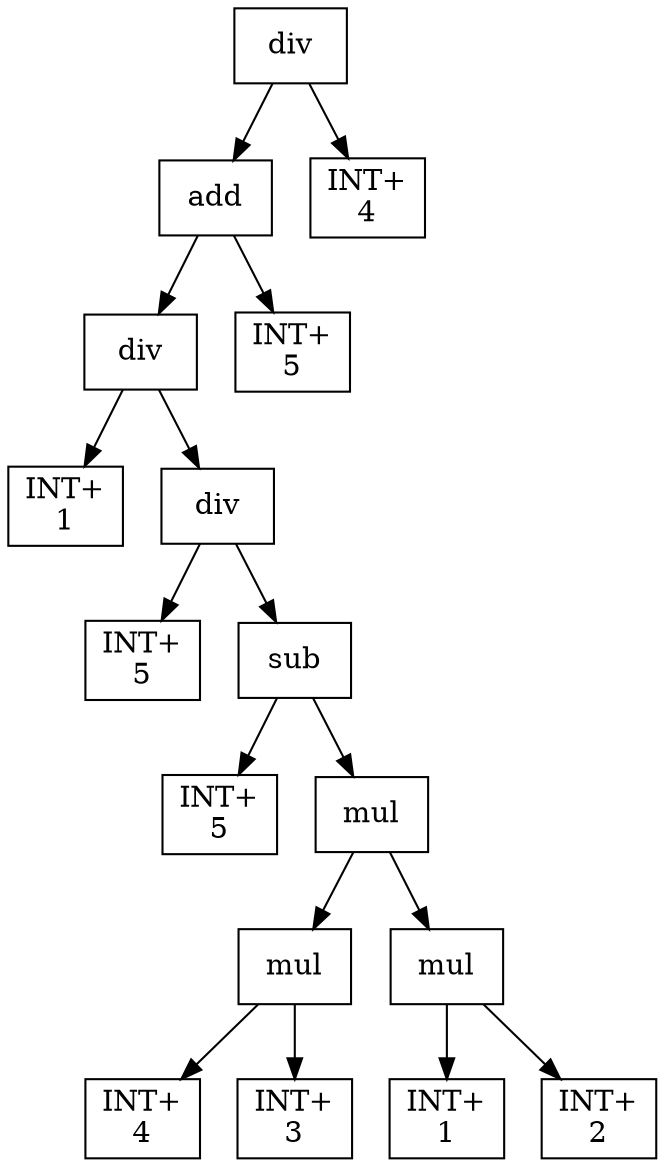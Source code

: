 digraph expr {
  node [shape=box];
  n1 [label="div"];
  n2 [label="add"];
  n3 [label="div"];
  n4 [label="INT+\n1"];
  n5 [label="div"];
  n6 [label="INT+\n5"];
  n7 [label="sub"];
  n8 [label="INT+\n5"];
  n9 [label="mul"];
  n10 [label="mul"];
  n11 [label="INT+\n4"];
  n12 [label="INT+\n3"];
  n10 -> n11;
  n10 -> n12;
  n13 [label="mul"];
  n14 [label="INT+\n1"];
  n15 [label="INT+\n2"];
  n13 -> n14;
  n13 -> n15;
  n9 -> n10;
  n9 -> n13;
  n7 -> n8;
  n7 -> n9;
  n5 -> n6;
  n5 -> n7;
  n3 -> n4;
  n3 -> n5;
  n16 [label="INT+\n5"];
  n2 -> n3;
  n2 -> n16;
  n17 [label="INT+\n4"];
  n1 -> n2;
  n1 -> n17;
}